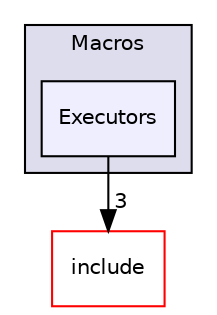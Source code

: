 digraph "C:/Users/folae/Documents/Code/Big-Projects/ArkScript/Ark/src/arkreactor/Compiler/Macros/Executors" {
  compound=true
  node [ fontsize="10", fontname="Helvetica"];
  edge [ labelfontsize="10", labelfontname="Helvetica"];
  subgraph clusterdir_b9cbe36700296659acef612d0d107ef6 {
    graph [ bgcolor="#ddddee", pencolor="black", label="Macros" fontname="Helvetica", fontsize="10", URL="dir_b9cbe36700296659acef612d0d107ef6.html"]
  dir_cfa9778ddee3bfdde39b0361cb5ec6f6 [shape=box, label="Executors", style="filled", fillcolor="#eeeeff", pencolor="black", URL="dir_cfa9778ddee3bfdde39b0361cb5ec6f6.html"];
  }
  dir_d44c64559bbebec7f509842c48db8b23 [shape=box label="include" fillcolor="white" style="filled" color="red" URL="dir_d44c64559bbebec7f509842c48db8b23.html"];
  dir_cfa9778ddee3bfdde39b0361cb5ec6f6->dir_d44c64559bbebec7f509842c48db8b23 [headlabel="3", labeldistance=1.5 headhref="dir_000016_000000.html"];
}
